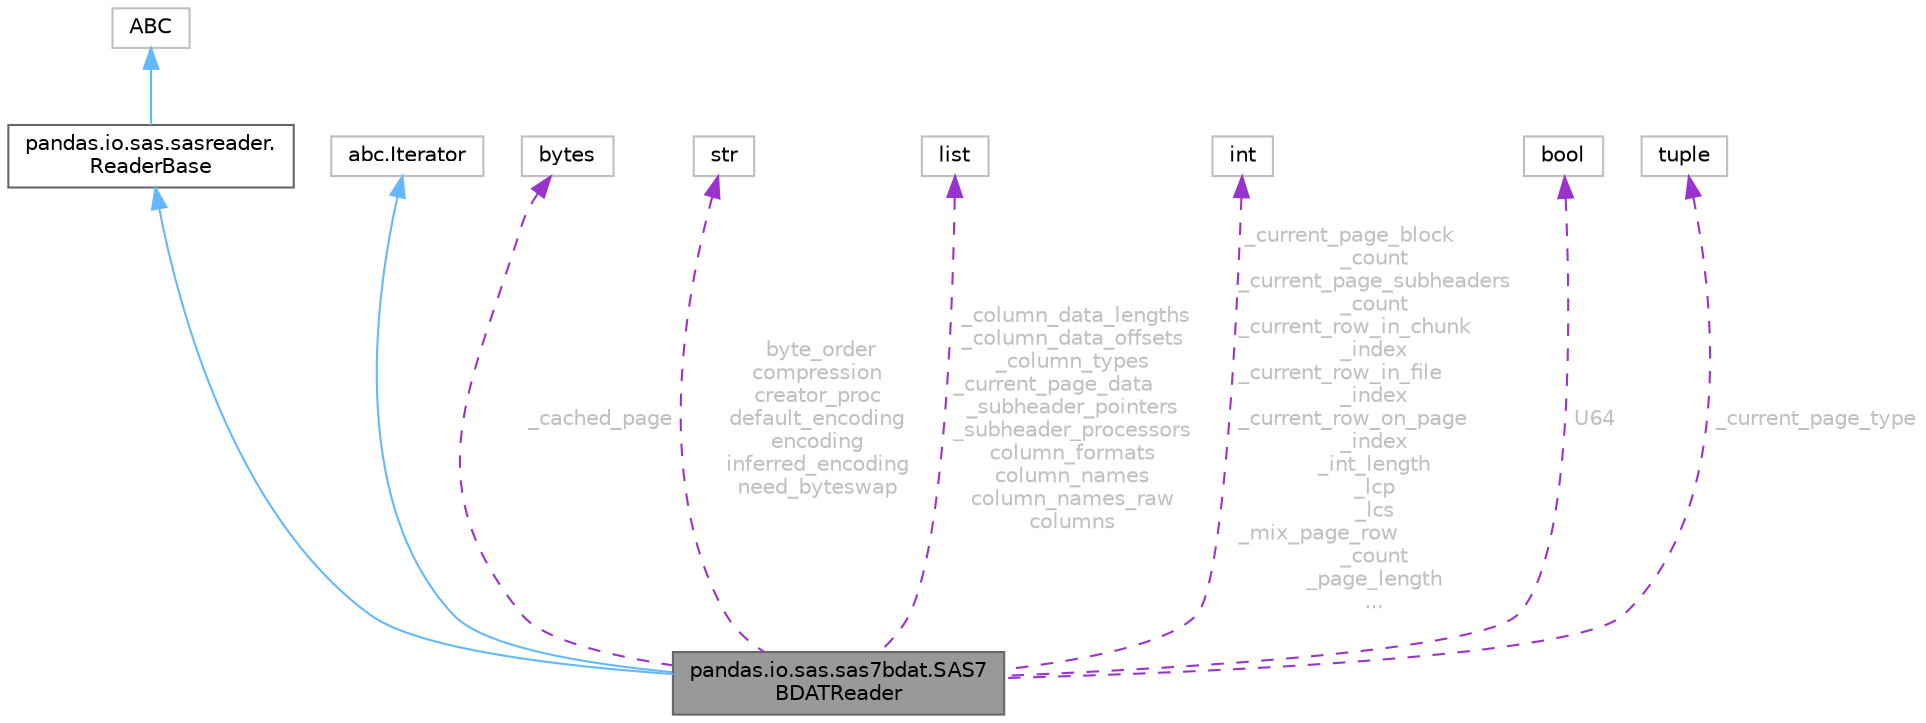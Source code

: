digraph "pandas.io.sas.sas7bdat.SAS7BDATReader"
{
 // LATEX_PDF_SIZE
  bgcolor="transparent";
  edge [fontname=Helvetica,fontsize=10,labelfontname=Helvetica,labelfontsize=10];
  node [fontname=Helvetica,fontsize=10,shape=box,height=0.2,width=0.4];
  Node1 [id="Node000001",label="pandas.io.sas.sas7bdat.SAS7\lBDATReader",height=0.2,width=0.4,color="gray40", fillcolor="grey60", style="filled", fontcolor="black",tooltip=" "];
  Node2 -> Node1 [id="edge10_Node000001_Node000002",dir="back",color="steelblue1",style="solid",tooltip=" "];
  Node2 [id="Node000002",label="pandas.io.sas.sasreader.\lReaderBase",height=0.2,width=0.4,color="gray40", fillcolor="white", style="filled",URL="$d9/db2/classpandas_1_1io_1_1sas_1_1sasreader_1_1ReaderBase.html",tooltip=" "];
  Node3 -> Node2 [id="edge11_Node000002_Node000003",dir="back",color="steelblue1",style="solid",tooltip=" "];
  Node3 [id="Node000003",label="ABC",height=0.2,width=0.4,color="grey75", fillcolor="white", style="filled",URL="$dd/d9b/classABC.html",tooltip=" "];
  Node4 -> Node1 [id="edge12_Node000001_Node000004",dir="back",color="steelblue1",style="solid",tooltip=" "];
  Node4 [id="Node000004",label="abc.Iterator",height=0.2,width=0.4,color="grey75", fillcolor="white", style="filled",tooltip=" "];
  Node5 -> Node1 [id="edge13_Node000001_Node000005",dir="back",color="darkorchid3",style="dashed",tooltip=" ",label=" _cached_page",fontcolor="grey" ];
  Node5 [id="Node000005",label="bytes",height=0.2,width=0.4,color="grey75", fillcolor="white", style="filled",tooltip=" "];
  Node6 -> Node1 [id="edge14_Node000001_Node000006",dir="back",color="darkorchid3",style="dashed",tooltip=" ",label=" byte_order\ncompression\ncreator_proc\ndefault_encoding\nencoding\ninferred_encoding\nneed_byteswap",fontcolor="grey" ];
  Node6 [id="Node000006",label="str",height=0.2,width=0.4,color="grey75", fillcolor="white", style="filled",tooltip=" "];
  Node7 -> Node1 [id="edge15_Node000001_Node000007",dir="back",color="darkorchid3",style="dashed",tooltip=" ",label=" _column_data_lengths\n_column_data_offsets\n_column_types\n_current_page_data\l_subheader_pointers\n_subheader_processors\ncolumn_formats\ncolumn_names\ncolumn_names_raw\ncolumns",fontcolor="grey" ];
  Node7 [id="Node000007",label="list",height=0.2,width=0.4,color="grey75", fillcolor="white", style="filled",tooltip=" "];
  Node8 -> Node1 [id="edge16_Node000001_Node000008",dir="back",color="darkorchid3",style="dashed",tooltip=" ",label=" _current_page_block\l_count\n_current_page_subheaders\l_count\n_current_row_in_chunk\l_index\n_current_row_in_file\l_index\n_current_row_on_page\l_index\n_int_length\n_lcp\n_lcs\n_mix_page_row\l_count\n_page_length\n...",fontcolor="grey" ];
  Node8 [id="Node000008",label="int",height=0.2,width=0.4,color="grey75", fillcolor="white", style="filled",tooltip=" "];
  Node9 -> Node1 [id="edge17_Node000001_Node000009",dir="back",color="darkorchid3",style="dashed",tooltip=" ",label=" U64",fontcolor="grey" ];
  Node9 [id="Node000009",label="bool",height=0.2,width=0.4,color="grey75", fillcolor="white", style="filled",tooltip=" "];
  Node10 -> Node1 [id="edge18_Node000001_Node000010",dir="back",color="darkorchid3",style="dashed",tooltip=" ",label=" _current_page_type",fontcolor="grey" ];
  Node10 [id="Node000010",label="tuple",height=0.2,width=0.4,color="grey75", fillcolor="white", style="filled",tooltip=" "];
}
